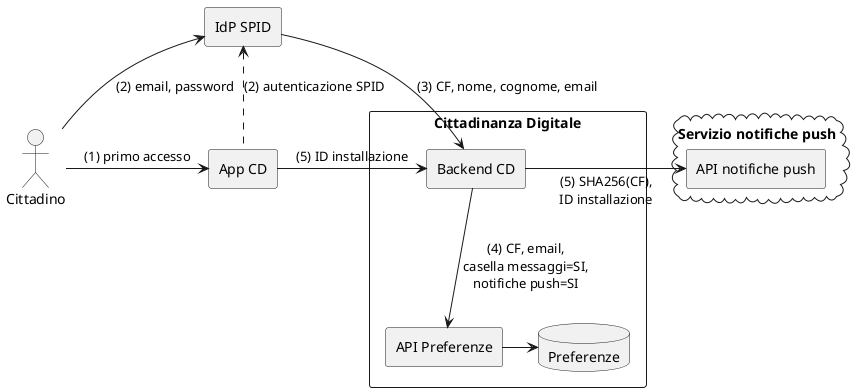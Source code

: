 @startuml

:Cittadino: as cittadino

agent "IdP SPID" as idp

agent "App CD" as app

rectangle "Cittadinanza Digitale" {
  agent "Backend CD" as backend

  agent "API Preferenze" as apipreferenze

  database "Preferenze" as dbpreferenze
}

cloud "Servizio notifiche push" {
  agent "API notifiche push" as apinotifiche
}

cittadino -> app : (1) primo accesso

app .up.> idp : (2) autenticazione SPID

cittadino -up-> idp : (2) email, password

idp -> backend : (3) CF, nome, cognome, email

backend -down-> apipreferenze : (4) CF, email,\ncasella messaggi=SI,\nnotifiche push=SI

apipreferenze -right-> dbpreferenze

app -> backend : (5) ID installazione

backend -right-> apinotifiche : (5) SHA256(CF),\nID installazione

@enduml